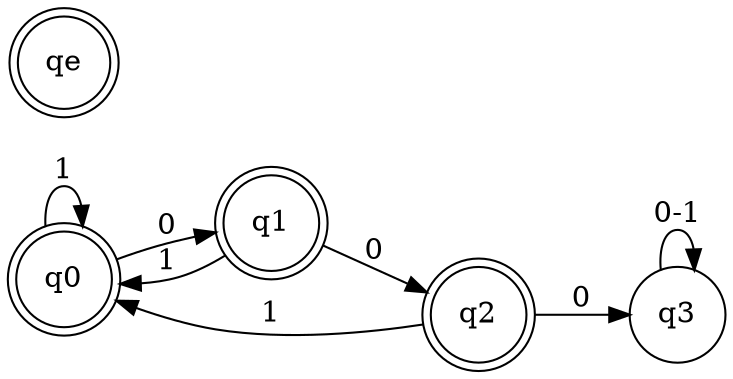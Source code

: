 digraph Es1Comma1_Revert_Dot{
rankdir=LR;
node [shape = doublecircle];
q0;
qe;
q1;
q2;
node [shape = circle];
q1 -> q0 [ label = "1" ];
q2 -> q3 [ label = "0" ];
q2 -> q0 [ label = "1" ];
q3 -> q3 [ label = "0-1" ];
q0 -> q1 [ label = "0" ];
q0 -> q0 [ label = "1" ];
q1 -> q2 [ label = "0" ];
}
